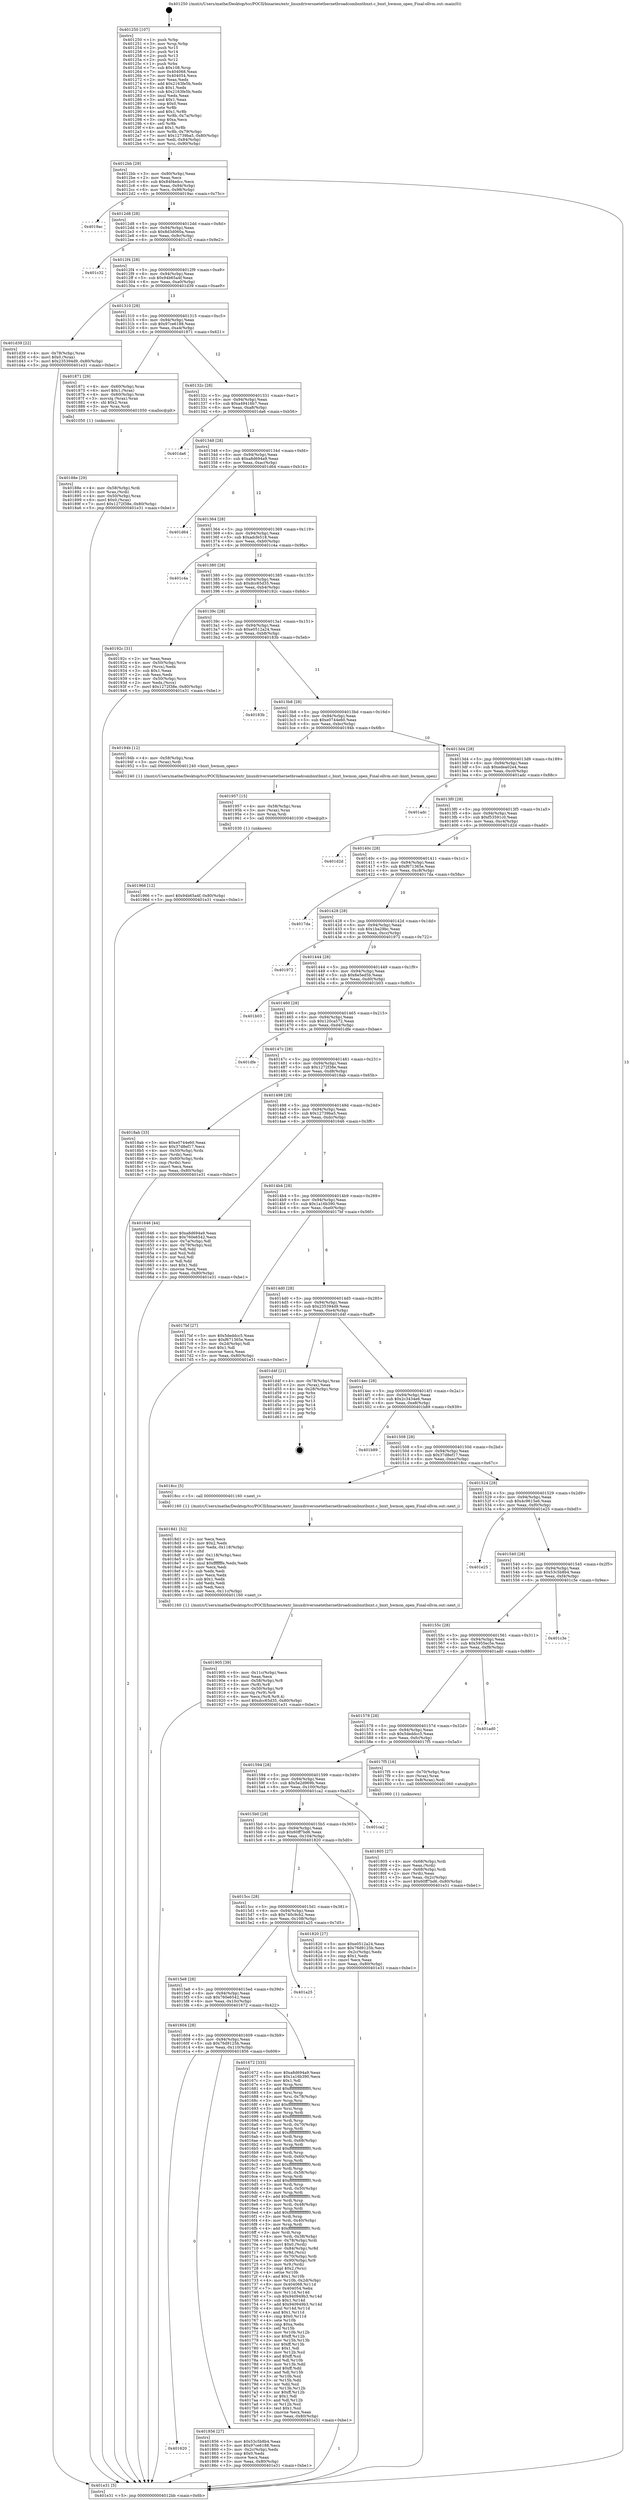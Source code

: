 digraph "0x401250" {
  label = "0x401250 (/mnt/c/Users/mathe/Desktop/tcc/POCII/binaries/extr_linuxdriversnetethernetbroadcombnxtbnxt.c_bnxt_hwmon_open_Final-ollvm.out::main(0))"
  labelloc = "t"
  node[shape=record]

  Entry [label="",width=0.3,height=0.3,shape=circle,fillcolor=black,style=filled]
  "0x4012bb" [label="{
     0x4012bb [29]\l
     | [instrs]\l
     &nbsp;&nbsp;0x4012bb \<+3\>: mov -0x80(%rbp),%eax\l
     &nbsp;&nbsp;0x4012be \<+2\>: mov %eax,%ecx\l
     &nbsp;&nbsp;0x4012c0 \<+6\>: sub $0x84f4edcc,%ecx\l
     &nbsp;&nbsp;0x4012c6 \<+6\>: mov %eax,-0x94(%rbp)\l
     &nbsp;&nbsp;0x4012cc \<+6\>: mov %ecx,-0x98(%rbp)\l
     &nbsp;&nbsp;0x4012d2 \<+6\>: je 00000000004019ac \<main+0x75c\>\l
  }"]
  "0x4019ac" [label="{
     0x4019ac\l
  }", style=dashed]
  "0x4012d8" [label="{
     0x4012d8 [28]\l
     | [instrs]\l
     &nbsp;&nbsp;0x4012d8 \<+5\>: jmp 00000000004012dd \<main+0x8d\>\l
     &nbsp;&nbsp;0x4012dd \<+6\>: mov -0x94(%rbp),%eax\l
     &nbsp;&nbsp;0x4012e3 \<+5\>: sub $0x8d3d060a,%eax\l
     &nbsp;&nbsp;0x4012e8 \<+6\>: mov %eax,-0x9c(%rbp)\l
     &nbsp;&nbsp;0x4012ee \<+6\>: je 0000000000401c32 \<main+0x9e2\>\l
  }"]
  Exit [label="",width=0.3,height=0.3,shape=circle,fillcolor=black,style=filled,peripheries=2]
  "0x401c32" [label="{
     0x401c32\l
  }", style=dashed]
  "0x4012f4" [label="{
     0x4012f4 [28]\l
     | [instrs]\l
     &nbsp;&nbsp;0x4012f4 \<+5\>: jmp 00000000004012f9 \<main+0xa9\>\l
     &nbsp;&nbsp;0x4012f9 \<+6\>: mov -0x94(%rbp),%eax\l
     &nbsp;&nbsp;0x4012ff \<+5\>: sub $0x94b65a4f,%eax\l
     &nbsp;&nbsp;0x401304 \<+6\>: mov %eax,-0xa0(%rbp)\l
     &nbsp;&nbsp;0x40130a \<+6\>: je 0000000000401d39 \<main+0xae9\>\l
  }"]
  "0x401966" [label="{
     0x401966 [12]\l
     | [instrs]\l
     &nbsp;&nbsp;0x401966 \<+7\>: movl $0x94b65a4f,-0x80(%rbp)\l
     &nbsp;&nbsp;0x40196d \<+5\>: jmp 0000000000401e31 \<main+0xbe1\>\l
  }"]
  "0x401d39" [label="{
     0x401d39 [22]\l
     | [instrs]\l
     &nbsp;&nbsp;0x401d39 \<+4\>: mov -0x78(%rbp),%rax\l
     &nbsp;&nbsp;0x401d3d \<+6\>: movl $0x0,(%rax)\l
     &nbsp;&nbsp;0x401d43 \<+7\>: movl $0x235394d9,-0x80(%rbp)\l
     &nbsp;&nbsp;0x401d4a \<+5\>: jmp 0000000000401e31 \<main+0xbe1\>\l
  }"]
  "0x401310" [label="{
     0x401310 [28]\l
     | [instrs]\l
     &nbsp;&nbsp;0x401310 \<+5\>: jmp 0000000000401315 \<main+0xc5\>\l
     &nbsp;&nbsp;0x401315 \<+6\>: mov -0x94(%rbp),%eax\l
     &nbsp;&nbsp;0x40131b \<+5\>: sub $0x97ce6188,%eax\l
     &nbsp;&nbsp;0x401320 \<+6\>: mov %eax,-0xa4(%rbp)\l
     &nbsp;&nbsp;0x401326 \<+6\>: je 0000000000401871 \<main+0x621\>\l
  }"]
  "0x401957" [label="{
     0x401957 [15]\l
     | [instrs]\l
     &nbsp;&nbsp;0x401957 \<+4\>: mov -0x58(%rbp),%rax\l
     &nbsp;&nbsp;0x40195b \<+3\>: mov (%rax),%rax\l
     &nbsp;&nbsp;0x40195e \<+3\>: mov %rax,%rdi\l
     &nbsp;&nbsp;0x401961 \<+5\>: call 0000000000401030 \<free@plt\>\l
     | [calls]\l
     &nbsp;&nbsp;0x401030 \{1\} (unknown)\l
  }"]
  "0x401871" [label="{
     0x401871 [29]\l
     | [instrs]\l
     &nbsp;&nbsp;0x401871 \<+4\>: mov -0x60(%rbp),%rax\l
     &nbsp;&nbsp;0x401875 \<+6\>: movl $0x1,(%rax)\l
     &nbsp;&nbsp;0x40187b \<+4\>: mov -0x60(%rbp),%rax\l
     &nbsp;&nbsp;0x40187f \<+3\>: movslq (%rax),%rax\l
     &nbsp;&nbsp;0x401882 \<+4\>: shl $0x2,%rax\l
     &nbsp;&nbsp;0x401886 \<+3\>: mov %rax,%rdi\l
     &nbsp;&nbsp;0x401889 \<+5\>: call 0000000000401050 \<malloc@plt\>\l
     | [calls]\l
     &nbsp;&nbsp;0x401050 \{1\} (unknown)\l
  }"]
  "0x40132c" [label="{
     0x40132c [28]\l
     | [instrs]\l
     &nbsp;&nbsp;0x40132c \<+5\>: jmp 0000000000401331 \<main+0xe1\>\l
     &nbsp;&nbsp;0x401331 \<+6\>: mov -0x94(%rbp),%eax\l
     &nbsp;&nbsp;0x401337 \<+5\>: sub $0xa49416b7,%eax\l
     &nbsp;&nbsp;0x40133c \<+6\>: mov %eax,-0xa8(%rbp)\l
     &nbsp;&nbsp;0x401342 \<+6\>: je 0000000000401da6 \<main+0xb56\>\l
  }"]
  "0x401905" [label="{
     0x401905 [39]\l
     | [instrs]\l
     &nbsp;&nbsp;0x401905 \<+6\>: mov -0x11c(%rbp),%ecx\l
     &nbsp;&nbsp;0x40190b \<+3\>: imul %eax,%ecx\l
     &nbsp;&nbsp;0x40190e \<+4\>: mov -0x58(%rbp),%r8\l
     &nbsp;&nbsp;0x401912 \<+3\>: mov (%r8),%r8\l
     &nbsp;&nbsp;0x401915 \<+4\>: mov -0x50(%rbp),%r9\l
     &nbsp;&nbsp;0x401919 \<+3\>: movslq (%r9),%r9\l
     &nbsp;&nbsp;0x40191c \<+4\>: mov %ecx,(%r8,%r9,4)\l
     &nbsp;&nbsp;0x401920 \<+7\>: movl $0xdcc65d35,-0x80(%rbp)\l
     &nbsp;&nbsp;0x401927 \<+5\>: jmp 0000000000401e31 \<main+0xbe1\>\l
  }"]
  "0x401da6" [label="{
     0x401da6\l
  }", style=dashed]
  "0x401348" [label="{
     0x401348 [28]\l
     | [instrs]\l
     &nbsp;&nbsp;0x401348 \<+5\>: jmp 000000000040134d \<main+0xfd\>\l
     &nbsp;&nbsp;0x40134d \<+6\>: mov -0x94(%rbp),%eax\l
     &nbsp;&nbsp;0x401353 \<+5\>: sub $0xa8d694a9,%eax\l
     &nbsp;&nbsp;0x401358 \<+6\>: mov %eax,-0xac(%rbp)\l
     &nbsp;&nbsp;0x40135e \<+6\>: je 0000000000401d64 \<main+0xb14\>\l
  }"]
  "0x4018d1" [label="{
     0x4018d1 [52]\l
     | [instrs]\l
     &nbsp;&nbsp;0x4018d1 \<+2\>: xor %ecx,%ecx\l
     &nbsp;&nbsp;0x4018d3 \<+5\>: mov $0x2,%edx\l
     &nbsp;&nbsp;0x4018d8 \<+6\>: mov %edx,-0x118(%rbp)\l
     &nbsp;&nbsp;0x4018de \<+1\>: cltd\l
     &nbsp;&nbsp;0x4018df \<+6\>: mov -0x118(%rbp),%esi\l
     &nbsp;&nbsp;0x4018e5 \<+2\>: idiv %esi\l
     &nbsp;&nbsp;0x4018e7 \<+6\>: imul $0xfffffffe,%edx,%edx\l
     &nbsp;&nbsp;0x4018ed \<+2\>: mov %ecx,%edi\l
     &nbsp;&nbsp;0x4018ef \<+2\>: sub %edx,%edi\l
     &nbsp;&nbsp;0x4018f1 \<+2\>: mov %ecx,%edx\l
     &nbsp;&nbsp;0x4018f3 \<+3\>: sub $0x1,%edx\l
     &nbsp;&nbsp;0x4018f6 \<+2\>: add %edx,%edi\l
     &nbsp;&nbsp;0x4018f8 \<+2\>: sub %edi,%ecx\l
     &nbsp;&nbsp;0x4018fa \<+6\>: mov %ecx,-0x11c(%rbp)\l
     &nbsp;&nbsp;0x401900 \<+5\>: call 0000000000401160 \<next_i\>\l
     | [calls]\l
     &nbsp;&nbsp;0x401160 \{1\} (/mnt/c/Users/mathe/Desktop/tcc/POCII/binaries/extr_linuxdriversnetethernetbroadcombnxtbnxt.c_bnxt_hwmon_open_Final-ollvm.out::next_i)\l
  }"]
  "0x401d64" [label="{
     0x401d64\l
  }", style=dashed]
  "0x401364" [label="{
     0x401364 [28]\l
     | [instrs]\l
     &nbsp;&nbsp;0x401364 \<+5\>: jmp 0000000000401369 \<main+0x119\>\l
     &nbsp;&nbsp;0x401369 \<+6\>: mov -0x94(%rbp),%eax\l
     &nbsp;&nbsp;0x40136f \<+5\>: sub $0xadcfe518,%eax\l
     &nbsp;&nbsp;0x401374 \<+6\>: mov %eax,-0xb0(%rbp)\l
     &nbsp;&nbsp;0x40137a \<+6\>: je 0000000000401c4a \<main+0x9fa\>\l
  }"]
  "0x40188e" [label="{
     0x40188e [29]\l
     | [instrs]\l
     &nbsp;&nbsp;0x40188e \<+4\>: mov -0x58(%rbp),%rdi\l
     &nbsp;&nbsp;0x401892 \<+3\>: mov %rax,(%rdi)\l
     &nbsp;&nbsp;0x401895 \<+4\>: mov -0x50(%rbp),%rax\l
     &nbsp;&nbsp;0x401899 \<+6\>: movl $0x0,(%rax)\l
     &nbsp;&nbsp;0x40189f \<+7\>: movl $0x1272f38e,-0x80(%rbp)\l
     &nbsp;&nbsp;0x4018a6 \<+5\>: jmp 0000000000401e31 \<main+0xbe1\>\l
  }"]
  "0x401c4a" [label="{
     0x401c4a\l
  }", style=dashed]
  "0x401380" [label="{
     0x401380 [28]\l
     | [instrs]\l
     &nbsp;&nbsp;0x401380 \<+5\>: jmp 0000000000401385 \<main+0x135\>\l
     &nbsp;&nbsp;0x401385 \<+6\>: mov -0x94(%rbp),%eax\l
     &nbsp;&nbsp;0x40138b \<+5\>: sub $0xdcc65d35,%eax\l
     &nbsp;&nbsp;0x401390 \<+6\>: mov %eax,-0xb4(%rbp)\l
     &nbsp;&nbsp;0x401396 \<+6\>: je 000000000040192c \<main+0x6dc\>\l
  }"]
  "0x401620" [label="{
     0x401620\l
  }", style=dashed]
  "0x40192c" [label="{
     0x40192c [31]\l
     | [instrs]\l
     &nbsp;&nbsp;0x40192c \<+2\>: xor %eax,%eax\l
     &nbsp;&nbsp;0x40192e \<+4\>: mov -0x50(%rbp),%rcx\l
     &nbsp;&nbsp;0x401932 \<+2\>: mov (%rcx),%edx\l
     &nbsp;&nbsp;0x401934 \<+3\>: sub $0x1,%eax\l
     &nbsp;&nbsp;0x401937 \<+2\>: sub %eax,%edx\l
     &nbsp;&nbsp;0x401939 \<+4\>: mov -0x50(%rbp),%rcx\l
     &nbsp;&nbsp;0x40193d \<+2\>: mov %edx,(%rcx)\l
     &nbsp;&nbsp;0x40193f \<+7\>: movl $0x1272f38e,-0x80(%rbp)\l
     &nbsp;&nbsp;0x401946 \<+5\>: jmp 0000000000401e31 \<main+0xbe1\>\l
  }"]
  "0x40139c" [label="{
     0x40139c [28]\l
     | [instrs]\l
     &nbsp;&nbsp;0x40139c \<+5\>: jmp 00000000004013a1 \<main+0x151\>\l
     &nbsp;&nbsp;0x4013a1 \<+6\>: mov -0x94(%rbp),%eax\l
     &nbsp;&nbsp;0x4013a7 \<+5\>: sub $0xe0512a24,%eax\l
     &nbsp;&nbsp;0x4013ac \<+6\>: mov %eax,-0xb8(%rbp)\l
     &nbsp;&nbsp;0x4013b2 \<+6\>: je 000000000040183b \<main+0x5eb\>\l
  }"]
  "0x401856" [label="{
     0x401856 [27]\l
     | [instrs]\l
     &nbsp;&nbsp;0x401856 \<+5\>: mov $0x53c5b8b4,%eax\l
     &nbsp;&nbsp;0x40185b \<+5\>: mov $0x97ce6188,%ecx\l
     &nbsp;&nbsp;0x401860 \<+3\>: mov -0x2c(%rbp),%edx\l
     &nbsp;&nbsp;0x401863 \<+3\>: cmp $0x0,%edx\l
     &nbsp;&nbsp;0x401866 \<+3\>: cmove %ecx,%eax\l
     &nbsp;&nbsp;0x401869 \<+3\>: mov %eax,-0x80(%rbp)\l
     &nbsp;&nbsp;0x40186c \<+5\>: jmp 0000000000401e31 \<main+0xbe1\>\l
  }"]
  "0x40183b" [label="{
     0x40183b\l
  }", style=dashed]
  "0x4013b8" [label="{
     0x4013b8 [28]\l
     | [instrs]\l
     &nbsp;&nbsp;0x4013b8 \<+5\>: jmp 00000000004013bd \<main+0x16d\>\l
     &nbsp;&nbsp;0x4013bd \<+6\>: mov -0x94(%rbp),%eax\l
     &nbsp;&nbsp;0x4013c3 \<+5\>: sub $0xe0744e60,%eax\l
     &nbsp;&nbsp;0x4013c8 \<+6\>: mov %eax,-0xbc(%rbp)\l
     &nbsp;&nbsp;0x4013ce \<+6\>: je 000000000040194b \<main+0x6fb\>\l
  }"]
  "0x401805" [label="{
     0x401805 [27]\l
     | [instrs]\l
     &nbsp;&nbsp;0x401805 \<+4\>: mov -0x68(%rbp),%rdi\l
     &nbsp;&nbsp;0x401809 \<+2\>: mov %eax,(%rdi)\l
     &nbsp;&nbsp;0x40180b \<+4\>: mov -0x68(%rbp),%rdi\l
     &nbsp;&nbsp;0x40180f \<+2\>: mov (%rdi),%eax\l
     &nbsp;&nbsp;0x401811 \<+3\>: mov %eax,-0x2c(%rbp)\l
     &nbsp;&nbsp;0x401814 \<+7\>: movl $0x60ff7bd6,-0x80(%rbp)\l
     &nbsp;&nbsp;0x40181b \<+5\>: jmp 0000000000401e31 \<main+0xbe1\>\l
  }"]
  "0x40194b" [label="{
     0x40194b [12]\l
     | [instrs]\l
     &nbsp;&nbsp;0x40194b \<+4\>: mov -0x58(%rbp),%rax\l
     &nbsp;&nbsp;0x40194f \<+3\>: mov (%rax),%rdi\l
     &nbsp;&nbsp;0x401952 \<+5\>: call 0000000000401240 \<bnxt_hwmon_open\>\l
     | [calls]\l
     &nbsp;&nbsp;0x401240 \{1\} (/mnt/c/Users/mathe/Desktop/tcc/POCII/binaries/extr_linuxdriversnetethernetbroadcombnxtbnxt.c_bnxt_hwmon_open_Final-ollvm.out::bnxt_hwmon_open)\l
  }"]
  "0x4013d4" [label="{
     0x4013d4 [28]\l
     | [instrs]\l
     &nbsp;&nbsp;0x4013d4 \<+5\>: jmp 00000000004013d9 \<main+0x189\>\l
     &nbsp;&nbsp;0x4013d9 \<+6\>: mov -0x94(%rbp),%eax\l
     &nbsp;&nbsp;0x4013df \<+5\>: sub $0xedea02e4,%eax\l
     &nbsp;&nbsp;0x4013e4 \<+6\>: mov %eax,-0xc0(%rbp)\l
     &nbsp;&nbsp;0x4013ea \<+6\>: je 0000000000401adc \<main+0x88c\>\l
  }"]
  "0x401604" [label="{
     0x401604 [28]\l
     | [instrs]\l
     &nbsp;&nbsp;0x401604 \<+5\>: jmp 0000000000401609 \<main+0x3b9\>\l
     &nbsp;&nbsp;0x401609 \<+6\>: mov -0x94(%rbp),%eax\l
     &nbsp;&nbsp;0x40160f \<+5\>: sub $0x76d9125b,%eax\l
     &nbsp;&nbsp;0x401614 \<+6\>: mov %eax,-0x110(%rbp)\l
     &nbsp;&nbsp;0x40161a \<+6\>: je 0000000000401856 \<main+0x606\>\l
  }"]
  "0x401adc" [label="{
     0x401adc\l
  }", style=dashed]
  "0x4013f0" [label="{
     0x4013f0 [28]\l
     | [instrs]\l
     &nbsp;&nbsp;0x4013f0 \<+5\>: jmp 00000000004013f5 \<main+0x1a5\>\l
     &nbsp;&nbsp;0x4013f5 \<+6\>: mov -0x94(%rbp),%eax\l
     &nbsp;&nbsp;0x4013fb \<+5\>: sub $0xf53591c0,%eax\l
     &nbsp;&nbsp;0x401400 \<+6\>: mov %eax,-0xc4(%rbp)\l
     &nbsp;&nbsp;0x401406 \<+6\>: je 0000000000401d2d \<main+0xadd\>\l
  }"]
  "0x401672" [label="{
     0x401672 [333]\l
     | [instrs]\l
     &nbsp;&nbsp;0x401672 \<+5\>: mov $0xa8d694a9,%eax\l
     &nbsp;&nbsp;0x401677 \<+5\>: mov $0x1a16b390,%ecx\l
     &nbsp;&nbsp;0x40167c \<+2\>: mov $0x1,%dl\l
     &nbsp;&nbsp;0x40167e \<+3\>: mov %rsp,%rsi\l
     &nbsp;&nbsp;0x401681 \<+4\>: add $0xfffffffffffffff0,%rsi\l
     &nbsp;&nbsp;0x401685 \<+3\>: mov %rsi,%rsp\l
     &nbsp;&nbsp;0x401688 \<+4\>: mov %rsi,-0x78(%rbp)\l
     &nbsp;&nbsp;0x40168c \<+3\>: mov %rsp,%rsi\l
     &nbsp;&nbsp;0x40168f \<+4\>: add $0xfffffffffffffff0,%rsi\l
     &nbsp;&nbsp;0x401693 \<+3\>: mov %rsi,%rsp\l
     &nbsp;&nbsp;0x401696 \<+3\>: mov %rsp,%rdi\l
     &nbsp;&nbsp;0x401699 \<+4\>: add $0xfffffffffffffff0,%rdi\l
     &nbsp;&nbsp;0x40169d \<+3\>: mov %rdi,%rsp\l
     &nbsp;&nbsp;0x4016a0 \<+4\>: mov %rdi,-0x70(%rbp)\l
     &nbsp;&nbsp;0x4016a4 \<+3\>: mov %rsp,%rdi\l
     &nbsp;&nbsp;0x4016a7 \<+4\>: add $0xfffffffffffffff0,%rdi\l
     &nbsp;&nbsp;0x4016ab \<+3\>: mov %rdi,%rsp\l
     &nbsp;&nbsp;0x4016ae \<+4\>: mov %rdi,-0x68(%rbp)\l
     &nbsp;&nbsp;0x4016b2 \<+3\>: mov %rsp,%rdi\l
     &nbsp;&nbsp;0x4016b5 \<+4\>: add $0xfffffffffffffff0,%rdi\l
     &nbsp;&nbsp;0x4016b9 \<+3\>: mov %rdi,%rsp\l
     &nbsp;&nbsp;0x4016bc \<+4\>: mov %rdi,-0x60(%rbp)\l
     &nbsp;&nbsp;0x4016c0 \<+3\>: mov %rsp,%rdi\l
     &nbsp;&nbsp;0x4016c3 \<+4\>: add $0xfffffffffffffff0,%rdi\l
     &nbsp;&nbsp;0x4016c7 \<+3\>: mov %rdi,%rsp\l
     &nbsp;&nbsp;0x4016ca \<+4\>: mov %rdi,-0x58(%rbp)\l
     &nbsp;&nbsp;0x4016ce \<+3\>: mov %rsp,%rdi\l
     &nbsp;&nbsp;0x4016d1 \<+4\>: add $0xfffffffffffffff0,%rdi\l
     &nbsp;&nbsp;0x4016d5 \<+3\>: mov %rdi,%rsp\l
     &nbsp;&nbsp;0x4016d8 \<+4\>: mov %rdi,-0x50(%rbp)\l
     &nbsp;&nbsp;0x4016dc \<+3\>: mov %rsp,%rdi\l
     &nbsp;&nbsp;0x4016df \<+4\>: add $0xfffffffffffffff0,%rdi\l
     &nbsp;&nbsp;0x4016e3 \<+3\>: mov %rdi,%rsp\l
     &nbsp;&nbsp;0x4016e6 \<+4\>: mov %rdi,-0x48(%rbp)\l
     &nbsp;&nbsp;0x4016ea \<+3\>: mov %rsp,%rdi\l
     &nbsp;&nbsp;0x4016ed \<+4\>: add $0xfffffffffffffff0,%rdi\l
     &nbsp;&nbsp;0x4016f1 \<+3\>: mov %rdi,%rsp\l
     &nbsp;&nbsp;0x4016f4 \<+4\>: mov %rdi,-0x40(%rbp)\l
     &nbsp;&nbsp;0x4016f8 \<+3\>: mov %rsp,%rdi\l
     &nbsp;&nbsp;0x4016fb \<+4\>: add $0xfffffffffffffff0,%rdi\l
     &nbsp;&nbsp;0x4016ff \<+3\>: mov %rdi,%rsp\l
     &nbsp;&nbsp;0x401702 \<+4\>: mov %rdi,-0x38(%rbp)\l
     &nbsp;&nbsp;0x401706 \<+4\>: mov -0x78(%rbp),%rdi\l
     &nbsp;&nbsp;0x40170a \<+6\>: movl $0x0,(%rdi)\l
     &nbsp;&nbsp;0x401710 \<+7\>: mov -0x84(%rbp),%r8d\l
     &nbsp;&nbsp;0x401717 \<+3\>: mov %r8d,(%rsi)\l
     &nbsp;&nbsp;0x40171a \<+4\>: mov -0x70(%rbp),%rdi\l
     &nbsp;&nbsp;0x40171e \<+7\>: mov -0x90(%rbp),%r9\l
     &nbsp;&nbsp;0x401725 \<+3\>: mov %r9,(%rdi)\l
     &nbsp;&nbsp;0x401728 \<+3\>: cmpl $0x2,(%rsi)\l
     &nbsp;&nbsp;0x40172b \<+4\>: setne %r10b\l
     &nbsp;&nbsp;0x40172f \<+4\>: and $0x1,%r10b\l
     &nbsp;&nbsp;0x401733 \<+4\>: mov %r10b,-0x2d(%rbp)\l
     &nbsp;&nbsp;0x401737 \<+8\>: mov 0x404068,%r11d\l
     &nbsp;&nbsp;0x40173f \<+7\>: mov 0x404054,%ebx\l
     &nbsp;&nbsp;0x401746 \<+3\>: mov %r11d,%r14d\l
     &nbsp;&nbsp;0x401749 \<+7\>: sub $0x940949b3,%r14d\l
     &nbsp;&nbsp;0x401750 \<+4\>: sub $0x1,%r14d\l
     &nbsp;&nbsp;0x401754 \<+7\>: add $0x940949b3,%r14d\l
     &nbsp;&nbsp;0x40175b \<+4\>: imul %r14d,%r11d\l
     &nbsp;&nbsp;0x40175f \<+4\>: and $0x1,%r11d\l
     &nbsp;&nbsp;0x401763 \<+4\>: cmp $0x0,%r11d\l
     &nbsp;&nbsp;0x401767 \<+4\>: sete %r10b\l
     &nbsp;&nbsp;0x40176b \<+3\>: cmp $0xa,%ebx\l
     &nbsp;&nbsp;0x40176e \<+4\>: setl %r15b\l
     &nbsp;&nbsp;0x401772 \<+3\>: mov %r10b,%r12b\l
     &nbsp;&nbsp;0x401775 \<+4\>: xor $0xff,%r12b\l
     &nbsp;&nbsp;0x401779 \<+3\>: mov %r15b,%r13b\l
     &nbsp;&nbsp;0x40177c \<+4\>: xor $0xff,%r13b\l
     &nbsp;&nbsp;0x401780 \<+3\>: xor $0x1,%dl\l
     &nbsp;&nbsp;0x401783 \<+3\>: mov %r12b,%sil\l
     &nbsp;&nbsp;0x401786 \<+4\>: and $0xff,%sil\l
     &nbsp;&nbsp;0x40178a \<+3\>: and %dl,%r10b\l
     &nbsp;&nbsp;0x40178d \<+3\>: mov %r13b,%dil\l
     &nbsp;&nbsp;0x401790 \<+4\>: and $0xff,%dil\l
     &nbsp;&nbsp;0x401794 \<+3\>: and %dl,%r15b\l
     &nbsp;&nbsp;0x401797 \<+3\>: or %r10b,%sil\l
     &nbsp;&nbsp;0x40179a \<+3\>: or %r15b,%dil\l
     &nbsp;&nbsp;0x40179d \<+3\>: xor %dil,%sil\l
     &nbsp;&nbsp;0x4017a0 \<+3\>: or %r13b,%r12b\l
     &nbsp;&nbsp;0x4017a3 \<+4\>: xor $0xff,%r12b\l
     &nbsp;&nbsp;0x4017a7 \<+3\>: or $0x1,%dl\l
     &nbsp;&nbsp;0x4017aa \<+3\>: and %dl,%r12b\l
     &nbsp;&nbsp;0x4017ad \<+3\>: or %r12b,%sil\l
     &nbsp;&nbsp;0x4017b0 \<+4\>: test $0x1,%sil\l
     &nbsp;&nbsp;0x4017b4 \<+3\>: cmovne %ecx,%eax\l
     &nbsp;&nbsp;0x4017b7 \<+3\>: mov %eax,-0x80(%rbp)\l
     &nbsp;&nbsp;0x4017ba \<+5\>: jmp 0000000000401e31 \<main+0xbe1\>\l
  }"]
  "0x401d2d" [label="{
     0x401d2d\l
  }", style=dashed]
  "0x40140c" [label="{
     0x40140c [28]\l
     | [instrs]\l
     &nbsp;&nbsp;0x40140c \<+5\>: jmp 0000000000401411 \<main+0x1c1\>\l
     &nbsp;&nbsp;0x401411 \<+6\>: mov -0x94(%rbp),%eax\l
     &nbsp;&nbsp;0x401417 \<+5\>: sub $0xf671365e,%eax\l
     &nbsp;&nbsp;0x40141c \<+6\>: mov %eax,-0xc8(%rbp)\l
     &nbsp;&nbsp;0x401422 \<+6\>: je 00000000004017da \<main+0x58a\>\l
  }"]
  "0x4015e8" [label="{
     0x4015e8 [28]\l
     | [instrs]\l
     &nbsp;&nbsp;0x4015e8 \<+5\>: jmp 00000000004015ed \<main+0x39d\>\l
     &nbsp;&nbsp;0x4015ed \<+6\>: mov -0x94(%rbp),%eax\l
     &nbsp;&nbsp;0x4015f3 \<+5\>: sub $0x760e6542,%eax\l
     &nbsp;&nbsp;0x4015f8 \<+6\>: mov %eax,-0x10c(%rbp)\l
     &nbsp;&nbsp;0x4015fe \<+6\>: je 0000000000401672 \<main+0x422\>\l
  }"]
  "0x4017da" [label="{
     0x4017da\l
  }", style=dashed]
  "0x401428" [label="{
     0x401428 [28]\l
     | [instrs]\l
     &nbsp;&nbsp;0x401428 \<+5\>: jmp 000000000040142d \<main+0x1dd\>\l
     &nbsp;&nbsp;0x40142d \<+6\>: mov -0x94(%rbp),%eax\l
     &nbsp;&nbsp;0x401433 \<+5\>: sub $0x1ba29bc,%eax\l
     &nbsp;&nbsp;0x401438 \<+6\>: mov %eax,-0xcc(%rbp)\l
     &nbsp;&nbsp;0x40143e \<+6\>: je 0000000000401972 \<main+0x722\>\l
  }"]
  "0x401a25" [label="{
     0x401a25\l
  }", style=dashed]
  "0x401972" [label="{
     0x401972\l
  }", style=dashed]
  "0x401444" [label="{
     0x401444 [28]\l
     | [instrs]\l
     &nbsp;&nbsp;0x401444 \<+5\>: jmp 0000000000401449 \<main+0x1f9\>\l
     &nbsp;&nbsp;0x401449 \<+6\>: mov -0x94(%rbp),%eax\l
     &nbsp;&nbsp;0x40144f \<+5\>: sub $0x6e5ed5b,%eax\l
     &nbsp;&nbsp;0x401454 \<+6\>: mov %eax,-0xd0(%rbp)\l
     &nbsp;&nbsp;0x40145a \<+6\>: je 0000000000401b03 \<main+0x8b3\>\l
  }"]
  "0x4015cc" [label="{
     0x4015cc [28]\l
     | [instrs]\l
     &nbsp;&nbsp;0x4015cc \<+5\>: jmp 00000000004015d1 \<main+0x381\>\l
     &nbsp;&nbsp;0x4015d1 \<+6\>: mov -0x94(%rbp),%eax\l
     &nbsp;&nbsp;0x4015d7 \<+5\>: sub $0x740c9cb2,%eax\l
     &nbsp;&nbsp;0x4015dc \<+6\>: mov %eax,-0x108(%rbp)\l
     &nbsp;&nbsp;0x4015e2 \<+6\>: je 0000000000401a25 \<main+0x7d5\>\l
  }"]
  "0x401b03" [label="{
     0x401b03\l
  }", style=dashed]
  "0x401460" [label="{
     0x401460 [28]\l
     | [instrs]\l
     &nbsp;&nbsp;0x401460 \<+5\>: jmp 0000000000401465 \<main+0x215\>\l
     &nbsp;&nbsp;0x401465 \<+6\>: mov -0x94(%rbp),%eax\l
     &nbsp;&nbsp;0x40146b \<+5\>: sub $0x120ca572,%eax\l
     &nbsp;&nbsp;0x401470 \<+6\>: mov %eax,-0xd4(%rbp)\l
     &nbsp;&nbsp;0x401476 \<+6\>: je 0000000000401dfe \<main+0xbae\>\l
  }"]
  "0x401820" [label="{
     0x401820 [27]\l
     | [instrs]\l
     &nbsp;&nbsp;0x401820 \<+5\>: mov $0xe0512a24,%eax\l
     &nbsp;&nbsp;0x401825 \<+5\>: mov $0x76d9125b,%ecx\l
     &nbsp;&nbsp;0x40182a \<+3\>: mov -0x2c(%rbp),%edx\l
     &nbsp;&nbsp;0x40182d \<+3\>: cmp $0x1,%edx\l
     &nbsp;&nbsp;0x401830 \<+3\>: cmovl %ecx,%eax\l
     &nbsp;&nbsp;0x401833 \<+3\>: mov %eax,-0x80(%rbp)\l
     &nbsp;&nbsp;0x401836 \<+5\>: jmp 0000000000401e31 \<main+0xbe1\>\l
  }"]
  "0x401dfe" [label="{
     0x401dfe\l
  }", style=dashed]
  "0x40147c" [label="{
     0x40147c [28]\l
     | [instrs]\l
     &nbsp;&nbsp;0x40147c \<+5\>: jmp 0000000000401481 \<main+0x231\>\l
     &nbsp;&nbsp;0x401481 \<+6\>: mov -0x94(%rbp),%eax\l
     &nbsp;&nbsp;0x401487 \<+5\>: sub $0x1272f38e,%eax\l
     &nbsp;&nbsp;0x40148c \<+6\>: mov %eax,-0xd8(%rbp)\l
     &nbsp;&nbsp;0x401492 \<+6\>: je 00000000004018ab \<main+0x65b\>\l
  }"]
  "0x4015b0" [label="{
     0x4015b0 [28]\l
     | [instrs]\l
     &nbsp;&nbsp;0x4015b0 \<+5\>: jmp 00000000004015b5 \<main+0x365\>\l
     &nbsp;&nbsp;0x4015b5 \<+6\>: mov -0x94(%rbp),%eax\l
     &nbsp;&nbsp;0x4015bb \<+5\>: sub $0x60ff7bd6,%eax\l
     &nbsp;&nbsp;0x4015c0 \<+6\>: mov %eax,-0x104(%rbp)\l
     &nbsp;&nbsp;0x4015c6 \<+6\>: je 0000000000401820 \<main+0x5d0\>\l
  }"]
  "0x4018ab" [label="{
     0x4018ab [33]\l
     | [instrs]\l
     &nbsp;&nbsp;0x4018ab \<+5\>: mov $0xe0744e60,%eax\l
     &nbsp;&nbsp;0x4018b0 \<+5\>: mov $0x37d8ef17,%ecx\l
     &nbsp;&nbsp;0x4018b5 \<+4\>: mov -0x50(%rbp),%rdx\l
     &nbsp;&nbsp;0x4018b9 \<+2\>: mov (%rdx),%esi\l
     &nbsp;&nbsp;0x4018bb \<+4\>: mov -0x60(%rbp),%rdx\l
     &nbsp;&nbsp;0x4018bf \<+2\>: cmp (%rdx),%esi\l
     &nbsp;&nbsp;0x4018c1 \<+3\>: cmovl %ecx,%eax\l
     &nbsp;&nbsp;0x4018c4 \<+3\>: mov %eax,-0x80(%rbp)\l
     &nbsp;&nbsp;0x4018c7 \<+5\>: jmp 0000000000401e31 \<main+0xbe1\>\l
  }"]
  "0x401498" [label="{
     0x401498 [28]\l
     | [instrs]\l
     &nbsp;&nbsp;0x401498 \<+5\>: jmp 000000000040149d \<main+0x24d\>\l
     &nbsp;&nbsp;0x40149d \<+6\>: mov -0x94(%rbp),%eax\l
     &nbsp;&nbsp;0x4014a3 \<+5\>: sub $0x12739ba5,%eax\l
     &nbsp;&nbsp;0x4014a8 \<+6\>: mov %eax,-0xdc(%rbp)\l
     &nbsp;&nbsp;0x4014ae \<+6\>: je 0000000000401646 \<main+0x3f6\>\l
  }"]
  "0x401ca2" [label="{
     0x401ca2\l
  }", style=dashed]
  "0x401646" [label="{
     0x401646 [44]\l
     | [instrs]\l
     &nbsp;&nbsp;0x401646 \<+5\>: mov $0xa8d694a9,%eax\l
     &nbsp;&nbsp;0x40164b \<+5\>: mov $0x760e6542,%ecx\l
     &nbsp;&nbsp;0x401650 \<+3\>: mov -0x7a(%rbp),%dl\l
     &nbsp;&nbsp;0x401653 \<+4\>: mov -0x79(%rbp),%sil\l
     &nbsp;&nbsp;0x401657 \<+3\>: mov %dl,%dil\l
     &nbsp;&nbsp;0x40165a \<+3\>: and %sil,%dil\l
     &nbsp;&nbsp;0x40165d \<+3\>: xor %sil,%dl\l
     &nbsp;&nbsp;0x401660 \<+3\>: or %dl,%dil\l
     &nbsp;&nbsp;0x401663 \<+4\>: test $0x1,%dil\l
     &nbsp;&nbsp;0x401667 \<+3\>: cmovne %ecx,%eax\l
     &nbsp;&nbsp;0x40166a \<+3\>: mov %eax,-0x80(%rbp)\l
     &nbsp;&nbsp;0x40166d \<+5\>: jmp 0000000000401e31 \<main+0xbe1\>\l
  }"]
  "0x4014b4" [label="{
     0x4014b4 [28]\l
     | [instrs]\l
     &nbsp;&nbsp;0x4014b4 \<+5\>: jmp 00000000004014b9 \<main+0x269\>\l
     &nbsp;&nbsp;0x4014b9 \<+6\>: mov -0x94(%rbp),%eax\l
     &nbsp;&nbsp;0x4014bf \<+5\>: sub $0x1a16b390,%eax\l
     &nbsp;&nbsp;0x4014c4 \<+6\>: mov %eax,-0xe0(%rbp)\l
     &nbsp;&nbsp;0x4014ca \<+6\>: je 00000000004017bf \<main+0x56f\>\l
  }"]
  "0x401e31" [label="{
     0x401e31 [5]\l
     | [instrs]\l
     &nbsp;&nbsp;0x401e31 \<+5\>: jmp 00000000004012bb \<main+0x6b\>\l
  }"]
  "0x401250" [label="{
     0x401250 [107]\l
     | [instrs]\l
     &nbsp;&nbsp;0x401250 \<+1\>: push %rbp\l
     &nbsp;&nbsp;0x401251 \<+3\>: mov %rsp,%rbp\l
     &nbsp;&nbsp;0x401254 \<+2\>: push %r15\l
     &nbsp;&nbsp;0x401256 \<+2\>: push %r14\l
     &nbsp;&nbsp;0x401258 \<+2\>: push %r13\l
     &nbsp;&nbsp;0x40125a \<+2\>: push %r12\l
     &nbsp;&nbsp;0x40125c \<+1\>: push %rbx\l
     &nbsp;&nbsp;0x40125d \<+7\>: sub $0x108,%rsp\l
     &nbsp;&nbsp;0x401264 \<+7\>: mov 0x404068,%eax\l
     &nbsp;&nbsp;0x40126b \<+7\>: mov 0x404054,%ecx\l
     &nbsp;&nbsp;0x401272 \<+2\>: mov %eax,%edx\l
     &nbsp;&nbsp;0x401274 \<+6\>: add $0x2163fe5b,%edx\l
     &nbsp;&nbsp;0x40127a \<+3\>: sub $0x1,%edx\l
     &nbsp;&nbsp;0x40127d \<+6\>: sub $0x2163fe5b,%edx\l
     &nbsp;&nbsp;0x401283 \<+3\>: imul %edx,%eax\l
     &nbsp;&nbsp;0x401286 \<+3\>: and $0x1,%eax\l
     &nbsp;&nbsp;0x401289 \<+3\>: cmp $0x0,%eax\l
     &nbsp;&nbsp;0x40128c \<+4\>: sete %r8b\l
     &nbsp;&nbsp;0x401290 \<+4\>: and $0x1,%r8b\l
     &nbsp;&nbsp;0x401294 \<+4\>: mov %r8b,-0x7a(%rbp)\l
     &nbsp;&nbsp;0x401298 \<+3\>: cmp $0xa,%ecx\l
     &nbsp;&nbsp;0x40129b \<+4\>: setl %r8b\l
     &nbsp;&nbsp;0x40129f \<+4\>: and $0x1,%r8b\l
     &nbsp;&nbsp;0x4012a3 \<+4\>: mov %r8b,-0x79(%rbp)\l
     &nbsp;&nbsp;0x4012a7 \<+7\>: movl $0x12739ba5,-0x80(%rbp)\l
     &nbsp;&nbsp;0x4012ae \<+6\>: mov %edi,-0x84(%rbp)\l
     &nbsp;&nbsp;0x4012b4 \<+7\>: mov %rsi,-0x90(%rbp)\l
  }"]
  "0x401594" [label="{
     0x401594 [28]\l
     | [instrs]\l
     &nbsp;&nbsp;0x401594 \<+5\>: jmp 0000000000401599 \<main+0x349\>\l
     &nbsp;&nbsp;0x401599 \<+6\>: mov -0x94(%rbp),%eax\l
     &nbsp;&nbsp;0x40159f \<+5\>: sub $0x5e2d969b,%eax\l
     &nbsp;&nbsp;0x4015a4 \<+6\>: mov %eax,-0x100(%rbp)\l
     &nbsp;&nbsp;0x4015aa \<+6\>: je 0000000000401ca2 \<main+0xa52\>\l
  }"]
  "0x4017bf" [label="{
     0x4017bf [27]\l
     | [instrs]\l
     &nbsp;&nbsp;0x4017bf \<+5\>: mov $0x5deddcc5,%eax\l
     &nbsp;&nbsp;0x4017c4 \<+5\>: mov $0xf671365e,%ecx\l
     &nbsp;&nbsp;0x4017c9 \<+3\>: mov -0x2d(%rbp),%dl\l
     &nbsp;&nbsp;0x4017cc \<+3\>: test $0x1,%dl\l
     &nbsp;&nbsp;0x4017cf \<+3\>: cmovne %ecx,%eax\l
     &nbsp;&nbsp;0x4017d2 \<+3\>: mov %eax,-0x80(%rbp)\l
     &nbsp;&nbsp;0x4017d5 \<+5\>: jmp 0000000000401e31 \<main+0xbe1\>\l
  }"]
  "0x4014d0" [label="{
     0x4014d0 [28]\l
     | [instrs]\l
     &nbsp;&nbsp;0x4014d0 \<+5\>: jmp 00000000004014d5 \<main+0x285\>\l
     &nbsp;&nbsp;0x4014d5 \<+6\>: mov -0x94(%rbp),%eax\l
     &nbsp;&nbsp;0x4014db \<+5\>: sub $0x235394d9,%eax\l
     &nbsp;&nbsp;0x4014e0 \<+6\>: mov %eax,-0xe4(%rbp)\l
     &nbsp;&nbsp;0x4014e6 \<+6\>: je 0000000000401d4f \<main+0xaff\>\l
  }"]
  "0x4017f5" [label="{
     0x4017f5 [16]\l
     | [instrs]\l
     &nbsp;&nbsp;0x4017f5 \<+4\>: mov -0x70(%rbp),%rax\l
     &nbsp;&nbsp;0x4017f9 \<+3\>: mov (%rax),%rax\l
     &nbsp;&nbsp;0x4017fc \<+4\>: mov 0x8(%rax),%rdi\l
     &nbsp;&nbsp;0x401800 \<+5\>: call 0000000000401060 \<atoi@plt\>\l
     | [calls]\l
     &nbsp;&nbsp;0x401060 \{1\} (unknown)\l
  }"]
  "0x401d4f" [label="{
     0x401d4f [21]\l
     | [instrs]\l
     &nbsp;&nbsp;0x401d4f \<+4\>: mov -0x78(%rbp),%rax\l
     &nbsp;&nbsp;0x401d53 \<+2\>: mov (%rax),%eax\l
     &nbsp;&nbsp;0x401d55 \<+4\>: lea -0x28(%rbp),%rsp\l
     &nbsp;&nbsp;0x401d59 \<+1\>: pop %rbx\l
     &nbsp;&nbsp;0x401d5a \<+2\>: pop %r12\l
     &nbsp;&nbsp;0x401d5c \<+2\>: pop %r13\l
     &nbsp;&nbsp;0x401d5e \<+2\>: pop %r14\l
     &nbsp;&nbsp;0x401d60 \<+2\>: pop %r15\l
     &nbsp;&nbsp;0x401d62 \<+1\>: pop %rbp\l
     &nbsp;&nbsp;0x401d63 \<+1\>: ret\l
  }"]
  "0x4014ec" [label="{
     0x4014ec [28]\l
     | [instrs]\l
     &nbsp;&nbsp;0x4014ec \<+5\>: jmp 00000000004014f1 \<main+0x2a1\>\l
     &nbsp;&nbsp;0x4014f1 \<+6\>: mov -0x94(%rbp),%eax\l
     &nbsp;&nbsp;0x4014f7 \<+5\>: sub $0x2c3434e6,%eax\l
     &nbsp;&nbsp;0x4014fc \<+6\>: mov %eax,-0xe8(%rbp)\l
     &nbsp;&nbsp;0x401502 \<+6\>: je 0000000000401b89 \<main+0x939\>\l
  }"]
  "0x401578" [label="{
     0x401578 [28]\l
     | [instrs]\l
     &nbsp;&nbsp;0x401578 \<+5\>: jmp 000000000040157d \<main+0x32d\>\l
     &nbsp;&nbsp;0x40157d \<+6\>: mov -0x94(%rbp),%eax\l
     &nbsp;&nbsp;0x401583 \<+5\>: sub $0x5deddcc5,%eax\l
     &nbsp;&nbsp;0x401588 \<+6\>: mov %eax,-0xfc(%rbp)\l
     &nbsp;&nbsp;0x40158e \<+6\>: je 00000000004017f5 \<main+0x5a5\>\l
  }"]
  "0x401b89" [label="{
     0x401b89\l
  }", style=dashed]
  "0x401508" [label="{
     0x401508 [28]\l
     | [instrs]\l
     &nbsp;&nbsp;0x401508 \<+5\>: jmp 000000000040150d \<main+0x2bd\>\l
     &nbsp;&nbsp;0x40150d \<+6\>: mov -0x94(%rbp),%eax\l
     &nbsp;&nbsp;0x401513 \<+5\>: sub $0x37d8ef17,%eax\l
     &nbsp;&nbsp;0x401518 \<+6\>: mov %eax,-0xec(%rbp)\l
     &nbsp;&nbsp;0x40151e \<+6\>: je 00000000004018cc \<main+0x67c\>\l
  }"]
  "0x401ad0" [label="{
     0x401ad0\l
  }", style=dashed]
  "0x4018cc" [label="{
     0x4018cc [5]\l
     | [instrs]\l
     &nbsp;&nbsp;0x4018cc \<+5\>: call 0000000000401160 \<next_i\>\l
     | [calls]\l
     &nbsp;&nbsp;0x401160 \{1\} (/mnt/c/Users/mathe/Desktop/tcc/POCII/binaries/extr_linuxdriversnetethernetbroadcombnxtbnxt.c_bnxt_hwmon_open_Final-ollvm.out::next_i)\l
  }"]
  "0x401524" [label="{
     0x401524 [28]\l
     | [instrs]\l
     &nbsp;&nbsp;0x401524 \<+5\>: jmp 0000000000401529 \<main+0x2d9\>\l
     &nbsp;&nbsp;0x401529 \<+6\>: mov -0x94(%rbp),%eax\l
     &nbsp;&nbsp;0x40152f \<+5\>: sub $0x4c9615e6,%eax\l
     &nbsp;&nbsp;0x401534 \<+6\>: mov %eax,-0xf0(%rbp)\l
     &nbsp;&nbsp;0x40153a \<+6\>: je 0000000000401e25 \<main+0xbd5\>\l
  }"]
  "0x40155c" [label="{
     0x40155c [28]\l
     | [instrs]\l
     &nbsp;&nbsp;0x40155c \<+5\>: jmp 0000000000401561 \<main+0x311\>\l
     &nbsp;&nbsp;0x401561 \<+6\>: mov -0x94(%rbp),%eax\l
     &nbsp;&nbsp;0x401567 \<+5\>: sub $0x5955ec5e,%eax\l
     &nbsp;&nbsp;0x40156c \<+6\>: mov %eax,-0xf8(%rbp)\l
     &nbsp;&nbsp;0x401572 \<+6\>: je 0000000000401ad0 \<main+0x880\>\l
  }"]
  "0x401e25" [label="{
     0x401e25\l
  }", style=dashed]
  "0x401540" [label="{
     0x401540 [28]\l
     | [instrs]\l
     &nbsp;&nbsp;0x401540 \<+5\>: jmp 0000000000401545 \<main+0x2f5\>\l
     &nbsp;&nbsp;0x401545 \<+6\>: mov -0x94(%rbp),%eax\l
     &nbsp;&nbsp;0x40154b \<+5\>: sub $0x53c5b8b4,%eax\l
     &nbsp;&nbsp;0x401550 \<+6\>: mov %eax,-0xf4(%rbp)\l
     &nbsp;&nbsp;0x401556 \<+6\>: je 0000000000401c3e \<main+0x9ee\>\l
  }"]
  "0x401c3e" [label="{
     0x401c3e\l
  }", style=dashed]
  Entry -> "0x401250" [label=" 1"]
  "0x4012bb" -> "0x4019ac" [label=" 0"]
  "0x4012bb" -> "0x4012d8" [label=" 14"]
  "0x401d4f" -> Exit [label=" 1"]
  "0x4012d8" -> "0x401c32" [label=" 0"]
  "0x4012d8" -> "0x4012f4" [label=" 14"]
  "0x401d39" -> "0x401e31" [label=" 1"]
  "0x4012f4" -> "0x401d39" [label=" 1"]
  "0x4012f4" -> "0x401310" [label=" 13"]
  "0x401966" -> "0x401e31" [label=" 1"]
  "0x401310" -> "0x401871" [label=" 1"]
  "0x401310" -> "0x40132c" [label=" 12"]
  "0x401957" -> "0x401966" [label=" 1"]
  "0x40132c" -> "0x401da6" [label=" 0"]
  "0x40132c" -> "0x401348" [label=" 12"]
  "0x40194b" -> "0x401957" [label=" 1"]
  "0x401348" -> "0x401d64" [label=" 0"]
  "0x401348" -> "0x401364" [label=" 12"]
  "0x40192c" -> "0x401e31" [label=" 1"]
  "0x401364" -> "0x401c4a" [label=" 0"]
  "0x401364" -> "0x401380" [label=" 12"]
  "0x401905" -> "0x401e31" [label=" 1"]
  "0x401380" -> "0x40192c" [label=" 1"]
  "0x401380" -> "0x40139c" [label=" 11"]
  "0x4018d1" -> "0x401905" [label=" 1"]
  "0x40139c" -> "0x40183b" [label=" 0"]
  "0x40139c" -> "0x4013b8" [label=" 11"]
  "0x4018cc" -> "0x4018d1" [label=" 1"]
  "0x4013b8" -> "0x40194b" [label=" 1"]
  "0x4013b8" -> "0x4013d4" [label=" 10"]
  "0x40188e" -> "0x401e31" [label=" 1"]
  "0x4013d4" -> "0x401adc" [label=" 0"]
  "0x4013d4" -> "0x4013f0" [label=" 10"]
  "0x401856" -> "0x401e31" [label=" 1"]
  "0x4013f0" -> "0x401d2d" [label=" 0"]
  "0x4013f0" -> "0x40140c" [label=" 10"]
  "0x401604" -> "0x401620" [label=" 0"]
  "0x40140c" -> "0x4017da" [label=" 0"]
  "0x40140c" -> "0x401428" [label=" 10"]
  "0x4018ab" -> "0x401e31" [label=" 2"]
  "0x401428" -> "0x401972" [label=" 0"]
  "0x401428" -> "0x401444" [label=" 10"]
  "0x401820" -> "0x401e31" [label=" 1"]
  "0x401444" -> "0x401b03" [label=" 0"]
  "0x401444" -> "0x401460" [label=" 10"]
  "0x4017f5" -> "0x401805" [label=" 1"]
  "0x401460" -> "0x401dfe" [label=" 0"]
  "0x401460" -> "0x40147c" [label=" 10"]
  "0x4017bf" -> "0x401e31" [label=" 1"]
  "0x40147c" -> "0x4018ab" [label=" 2"]
  "0x40147c" -> "0x401498" [label=" 8"]
  "0x401871" -> "0x40188e" [label=" 1"]
  "0x401498" -> "0x401646" [label=" 1"]
  "0x401498" -> "0x4014b4" [label=" 7"]
  "0x401646" -> "0x401e31" [label=" 1"]
  "0x401250" -> "0x4012bb" [label=" 1"]
  "0x401e31" -> "0x4012bb" [label=" 13"]
  "0x4015e8" -> "0x401604" [label=" 1"]
  "0x4014b4" -> "0x4017bf" [label=" 1"]
  "0x4014b4" -> "0x4014d0" [label=" 6"]
  "0x401604" -> "0x401856" [label=" 1"]
  "0x4014d0" -> "0x401d4f" [label=" 1"]
  "0x4014d0" -> "0x4014ec" [label=" 5"]
  "0x4015cc" -> "0x4015e8" [label=" 2"]
  "0x4014ec" -> "0x401b89" [label=" 0"]
  "0x4014ec" -> "0x401508" [label=" 5"]
  "0x401805" -> "0x401e31" [label=" 1"]
  "0x401508" -> "0x4018cc" [label=" 1"]
  "0x401508" -> "0x401524" [label=" 4"]
  "0x4015b0" -> "0x4015cc" [label=" 2"]
  "0x401524" -> "0x401e25" [label=" 0"]
  "0x401524" -> "0x401540" [label=" 4"]
  "0x401672" -> "0x401e31" [label=" 1"]
  "0x401540" -> "0x401c3e" [label=" 0"]
  "0x401540" -> "0x40155c" [label=" 4"]
  "0x4015b0" -> "0x401820" [label=" 1"]
  "0x40155c" -> "0x401ad0" [label=" 0"]
  "0x40155c" -> "0x401578" [label=" 4"]
  "0x4015cc" -> "0x401a25" [label=" 0"]
  "0x401578" -> "0x4017f5" [label=" 1"]
  "0x401578" -> "0x401594" [label=" 3"]
  "0x4015e8" -> "0x401672" [label=" 1"]
  "0x401594" -> "0x401ca2" [label=" 0"]
  "0x401594" -> "0x4015b0" [label=" 3"]
}
